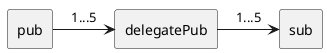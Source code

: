 @startuml
'skinparam linetype polyline
'skinparam linetype ortho

rectangle "pub" as pub {

}

rectangle "delegatePub" as delegatePub {

}

rectangle "sub" as sub {

}

pub -> delegatePub :1...5
delegatePub -> sub :1...5





@enduml